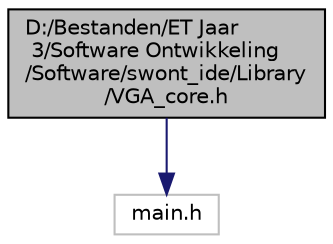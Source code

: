 digraph "D:/Bestanden/ET Jaar 3/Software Ontwikkeling/Software/swont_ide/Library/VGA_core.h"
{
 // LATEX_PDF_SIZE
  edge [fontname="Helvetica",fontsize="10",labelfontname="Helvetica",labelfontsize="10"];
  node [fontname="Helvetica",fontsize="10",shape=record];
  Node1 [label="D:/Bestanden/ET Jaar\l 3/Software Ontwikkeling\l/Software/swont_ide/Library\l/VGA_core.h",height=0.2,width=0.4,color="black", fillcolor="grey75", style="filled", fontcolor="black",tooltip="This file is the headerfile of VGA_core.c."];
  Node1 -> Node2 [color="midnightblue",fontsize="10",style="solid",fontname="Helvetica"];
  Node2 [label="main.h",height=0.2,width=0.4,color="grey75", fillcolor="white", style="filled",tooltip=" "];
}

